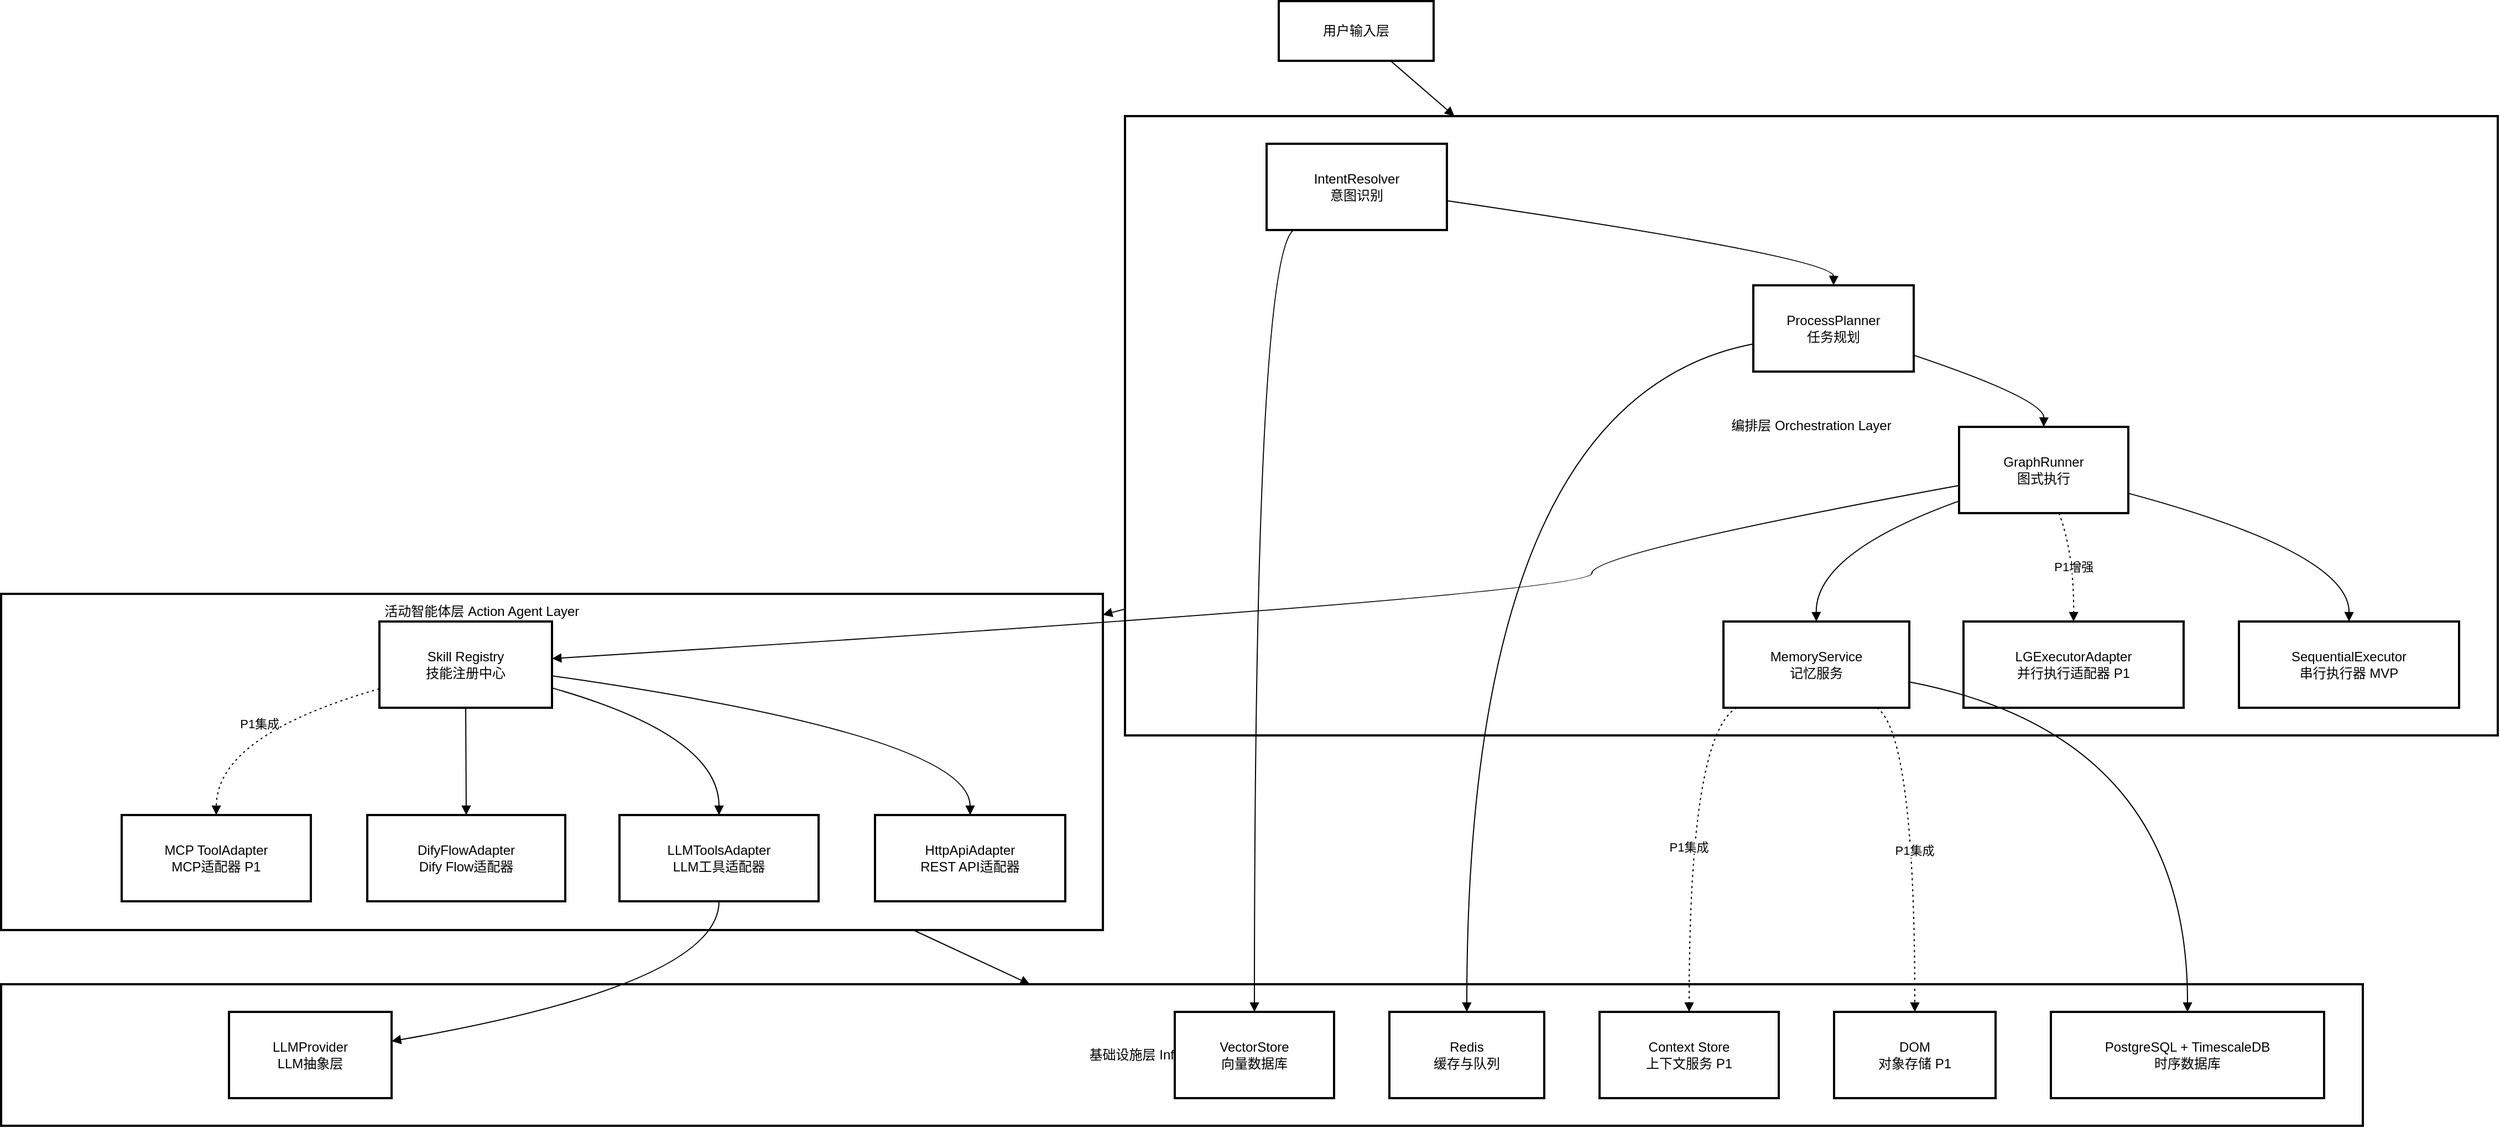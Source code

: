 <mxfile version="28.2.8">
  <diagram name="第 1 页" id="RDPjV7RzLFjvYgt8xuUl">
    <mxGraphModel dx="1018" dy="571" grid="1" gridSize="10" guides="1" tooltips="1" connect="1" arrows="1" fold="1" page="1" pageScale="1" pageWidth="827" pageHeight="1169" math="0" shadow="0">
      <root>
        <mxCell id="0" />
        <mxCell id="1" parent="0" />
        <mxCell id="iDyfKpxhhlPruMdD3ENq-1" value="基础设施层 Infrastructure Layer" style="whiteSpace=wrap;strokeWidth=2;" vertex="1" parent="1">
          <mxGeometry x="20" y="909" width="2135" height="128" as="geometry" />
        </mxCell>
        <mxCell id="iDyfKpxhhlPruMdD3ENq-2" value="活动智能体层 Action Agent Layer                                      &#xa;&#xa;&#xa;&#xa;&#xa;&#xa;&#xa;&#xa;&#xa;&#xa;&#xa;&#xa;&#xa;&#xa;&#xa;&#xa;&#xa;&#xa;&#xa;" style="whiteSpace=wrap;strokeWidth=2;" vertex="1" parent="1">
          <mxGeometry x="20" y="556" width="996" height="304" as="geometry" />
        </mxCell>
        <mxCell id="iDyfKpxhhlPruMdD3ENq-3" value="编排层 Orchestration Layer" style="whiteSpace=wrap;strokeWidth=2;" vertex="1" parent="1">
          <mxGeometry x="1036" y="124" width="1241" height="560" as="geometry" />
        </mxCell>
        <mxCell id="iDyfKpxhhlPruMdD3ENq-4" value="用户输入层" style="whiteSpace=wrap;strokeWidth=2;" vertex="1" parent="1">
          <mxGeometry x="1175" y="20" width="140" height="54" as="geometry" />
        </mxCell>
        <mxCell id="iDyfKpxhhlPruMdD3ENq-5" value="IntentResolver&#xa;意图识别" style="whiteSpace=wrap;strokeWidth=2;" vertex="1" parent="1">
          <mxGeometry x="1164" y="149" width="163" height="78" as="geometry" />
        </mxCell>
        <mxCell id="iDyfKpxhhlPruMdD3ENq-6" value="ProcessPlanner&#xa;任务规划" style="whiteSpace=wrap;strokeWidth=2;" vertex="1" parent="1">
          <mxGeometry x="1604" y="277" width="145" height="78" as="geometry" />
        </mxCell>
        <mxCell id="iDyfKpxhhlPruMdD3ENq-7" value="GraphRunner&#xa;图式执行" style="whiteSpace=wrap;strokeWidth=2;" vertex="1" parent="1">
          <mxGeometry x="1790" y="405" width="153" height="78" as="geometry" />
        </mxCell>
        <mxCell id="iDyfKpxhhlPruMdD3ENq-8" value="MemoryService&#xa;记忆服务" style="whiteSpace=wrap;strokeWidth=2;" vertex="1" parent="1">
          <mxGeometry x="1577" y="581" width="168" height="78" as="geometry" />
        </mxCell>
        <mxCell id="iDyfKpxhhlPruMdD3ENq-9" value="SequentialExecutor&#xa;串行执行器 MVP" style="whiteSpace=wrap;strokeWidth=2;" vertex="1" parent="1">
          <mxGeometry x="2043" y="581" width="199" height="78" as="geometry" />
        </mxCell>
        <mxCell id="iDyfKpxhhlPruMdD3ENq-10" value="LGExecutorAdapter&#xa;并行执行适配器 P1" style="whiteSpace=wrap;strokeWidth=2;" vertex="1" parent="1">
          <mxGeometry x="1794" y="581" width="199" height="78" as="geometry" />
        </mxCell>
        <mxCell id="iDyfKpxhhlPruMdD3ENq-11" value="Skill Registry&#xa;技能注册中心" style="whiteSpace=wrap;strokeWidth=2;" vertex="1" parent="1">
          <mxGeometry x="362" y="581" width="156" height="78" as="geometry" />
        </mxCell>
        <mxCell id="iDyfKpxhhlPruMdD3ENq-12" value="HttpApiAdapter&#xa;REST API适配器" style="whiteSpace=wrap;strokeWidth=2;" vertex="1" parent="1">
          <mxGeometry x="810" y="756" width="172" height="78" as="geometry" />
        </mxCell>
        <mxCell id="iDyfKpxhhlPruMdD3ENq-13" value="LLMToolsAdapter&#xa;LLM工具适配器" style="whiteSpace=wrap;strokeWidth=2;" vertex="1" parent="1">
          <mxGeometry x="579" y="756" width="180" height="78" as="geometry" />
        </mxCell>
        <mxCell id="iDyfKpxhhlPruMdD3ENq-14" value="DifyFlowAdapter&#xa;Dify Flow适配器" style="whiteSpace=wrap;strokeWidth=2;" vertex="1" parent="1">
          <mxGeometry x="351" y="756" width="179" height="78" as="geometry" />
        </mxCell>
        <mxCell id="iDyfKpxhhlPruMdD3ENq-15" value="MCP ToolAdapter&#xa;MCP适配器 P1" style="whiteSpace=wrap;strokeWidth=2;" vertex="1" parent="1">
          <mxGeometry x="129" y="756" width="171" height="78" as="geometry" />
        </mxCell>
        <mxCell id="iDyfKpxhhlPruMdD3ENq-16" value="LLMProvider&#xa;LLM抽象层" style="whiteSpace=wrap;strokeWidth=2;" vertex="1" parent="1">
          <mxGeometry x="226" y="934" width="147" height="78" as="geometry" />
        </mxCell>
        <mxCell id="iDyfKpxhhlPruMdD3ENq-17" value="VectorStore&#xa;向量数据库" style="whiteSpace=wrap;strokeWidth=2;" vertex="1" parent="1">
          <mxGeometry x="1081" y="934" width="144" height="78" as="geometry" />
        </mxCell>
        <mxCell id="iDyfKpxhhlPruMdD3ENq-18" value="PostgreSQL + TimescaleDB&#xa;时序数据库" style="whiteSpace=wrap;strokeWidth=2;" vertex="1" parent="1">
          <mxGeometry x="1873" y="934" width="247" height="78" as="geometry" />
        </mxCell>
        <mxCell id="iDyfKpxhhlPruMdD3ENq-19" value="Redis&#xa;缓存与队列" style="whiteSpace=wrap;strokeWidth=2;" vertex="1" parent="1">
          <mxGeometry x="1275" y="934" width="140" height="78" as="geometry" />
        </mxCell>
        <mxCell id="iDyfKpxhhlPruMdD3ENq-20" value="DOM&#xa;对象存储 P1" style="whiteSpace=wrap;strokeWidth=2;" vertex="1" parent="1">
          <mxGeometry x="1677" y="934" width="146" height="78" as="geometry" />
        </mxCell>
        <mxCell id="iDyfKpxhhlPruMdD3ENq-21" value="Context Store&#xa;上下文服务 P1" style="whiteSpace=wrap;strokeWidth=2;" vertex="1" parent="1">
          <mxGeometry x="1465" y="934" width="162" height="78" as="geometry" />
        </mxCell>
        <mxCell id="iDyfKpxhhlPruMdD3ENq-22" value="" style="curved=1;startArrow=none;endArrow=block;exitX=1;exitY=0.66;entryX=0.5;entryY=0;rounded=0;" edge="1" parent="1" source="iDyfKpxhhlPruMdD3ENq-5" target="iDyfKpxhhlPruMdD3ENq-6">
          <mxGeometry relative="1" as="geometry">
            <Array as="points">
              <mxPoint x="1677" y="252" />
            </Array>
          </mxGeometry>
        </mxCell>
        <mxCell id="iDyfKpxhhlPruMdD3ENq-23" value="" style="curved=1;startArrow=none;endArrow=block;exitX=1;exitY=0.81;entryX=0.5;entryY=0;rounded=0;" edge="1" parent="1" source="iDyfKpxhhlPruMdD3ENq-6" target="iDyfKpxhhlPruMdD3ENq-7">
          <mxGeometry relative="1" as="geometry">
            <Array as="points">
              <mxPoint x="1867" y="380" />
            </Array>
          </mxGeometry>
        </mxCell>
        <mxCell id="iDyfKpxhhlPruMdD3ENq-24" value="" style="curved=1;startArrow=none;endArrow=block;exitX=1;exitY=0.77;entryX=0.5;entryY=-0.01;rounded=0;" edge="1" parent="1" source="iDyfKpxhhlPruMdD3ENq-7" target="iDyfKpxhhlPruMdD3ENq-9">
          <mxGeometry relative="1" as="geometry">
            <Array as="points">
              <mxPoint x="2143" y="519" />
            </Array>
          </mxGeometry>
        </mxCell>
        <mxCell id="iDyfKpxhhlPruMdD3ENq-25" value="P1增强" style="curved=1;dashed=1;dashPattern=2 3;startArrow=none;endArrow=block;exitX=0.59;exitY=1;entryX=0.5;entryY=-0.01;rounded=0;" edge="1" parent="1" source="iDyfKpxhhlPruMdD3ENq-7" target="iDyfKpxhhlPruMdD3ENq-10">
          <mxGeometry relative="1" as="geometry">
            <Array as="points">
              <mxPoint x="1894" y="519" />
            </Array>
          </mxGeometry>
        </mxCell>
        <mxCell id="iDyfKpxhhlPruMdD3ENq-26" value="" style="curved=1;startArrow=none;endArrow=block;exitX=0;exitY=0.86;entryX=0.5;entryY=-0.01;rounded=0;" edge="1" parent="1" source="iDyfKpxhhlPruMdD3ENq-7" target="iDyfKpxhhlPruMdD3ENq-8">
          <mxGeometry relative="1" as="geometry">
            <Array as="points">
              <mxPoint x="1660" y="519" />
            </Array>
          </mxGeometry>
        </mxCell>
        <mxCell id="iDyfKpxhhlPruMdD3ENq-27" value="" style="curved=1;startArrow=none;endArrow=block;exitX=0;exitY=0.68;entryX=1;entryY=0.43;rounded=0;" edge="1" parent="1" source="iDyfKpxhhlPruMdD3ENq-7" target="iDyfKpxhhlPruMdD3ENq-11">
          <mxGeometry relative="1" as="geometry">
            <Array as="points">
              <mxPoint x="1458" y="519" />
              <mxPoint x="1458" y="556" />
            </Array>
          </mxGeometry>
        </mxCell>
        <mxCell id="iDyfKpxhhlPruMdD3ENq-28" value="" style="curved=1;startArrow=none;endArrow=block;exitX=1;exitY=0.63;entryX=0.5;entryY=0;rounded=0;" edge="1" parent="1" source="iDyfKpxhhlPruMdD3ENq-11" target="iDyfKpxhhlPruMdD3ENq-12">
          <mxGeometry relative="1" as="geometry">
            <Array as="points">
              <mxPoint x="896" y="684" />
            </Array>
          </mxGeometry>
        </mxCell>
        <mxCell id="iDyfKpxhhlPruMdD3ENq-29" value="" style="curved=1;startArrow=none;endArrow=block;exitX=1;exitY=0.77;entryX=0.5;entryY=0;rounded=0;" edge="1" parent="1" source="iDyfKpxhhlPruMdD3ENq-11" target="iDyfKpxhhlPruMdD3ENq-13">
          <mxGeometry relative="1" as="geometry">
            <Array as="points">
              <mxPoint x="669" y="684" />
            </Array>
          </mxGeometry>
        </mxCell>
        <mxCell id="iDyfKpxhhlPruMdD3ENq-30" value="" style="curved=1;startArrow=none;endArrow=block;exitX=0.5;exitY=0.99;entryX=0.5;entryY=0;rounded=0;" edge="1" parent="1" source="iDyfKpxhhlPruMdD3ENq-11" target="iDyfKpxhhlPruMdD3ENq-14">
          <mxGeometry relative="1" as="geometry">
            <Array as="points" />
          </mxGeometry>
        </mxCell>
        <mxCell id="iDyfKpxhhlPruMdD3ENq-31" value="P1集成" style="curved=1;dashed=1;dashPattern=2 3;startArrow=none;endArrow=block;exitX=0;exitY=0.78;entryX=0.5;entryY=0;rounded=0;" edge="1" parent="1" source="iDyfKpxhhlPruMdD3ENq-11" target="iDyfKpxhhlPruMdD3ENq-15">
          <mxGeometry relative="1" as="geometry">
            <Array as="points">
              <mxPoint x="215" y="684" />
            </Array>
          </mxGeometry>
        </mxCell>
        <mxCell id="iDyfKpxhhlPruMdD3ENq-32" value="" style="curved=1;startArrow=none;endArrow=block;exitX=0.15;exitY=1;entryX=0.5;entryY=0;rounded=0;" edge="1" parent="1" source="iDyfKpxhhlPruMdD3ENq-5" target="iDyfKpxhhlPruMdD3ENq-17">
          <mxGeometry relative="1" as="geometry">
            <Array as="points">
              <mxPoint x="1153" y="252" />
            </Array>
          </mxGeometry>
        </mxCell>
        <mxCell id="iDyfKpxhhlPruMdD3ENq-33" value="" style="curved=1;startArrow=none;endArrow=block;exitX=0;exitY=0.68;entryX=0.5;entryY=0;rounded=0;" edge="1" parent="1" source="iDyfKpxhhlPruMdD3ENq-6" target="iDyfKpxhhlPruMdD3ENq-19">
          <mxGeometry relative="1" as="geometry">
            <Array as="points">
              <mxPoint x="1345" y="380" />
            </Array>
          </mxGeometry>
        </mxCell>
        <mxCell id="iDyfKpxhhlPruMdD3ENq-34" value="" style="curved=1;startArrow=none;endArrow=block;exitX=1;exitY=0.7;entryX=0.5;entryY=0;rounded=0;" edge="1" parent="1" source="iDyfKpxhhlPruMdD3ENq-8" target="iDyfKpxhhlPruMdD3ENq-18">
          <mxGeometry relative="1" as="geometry">
            <Array as="points">
              <mxPoint x="1997" y="684" />
            </Array>
          </mxGeometry>
        </mxCell>
        <mxCell id="iDyfKpxhhlPruMdD3ENq-35" value="P1集成" style="curved=1;dashed=1;dashPattern=2 3;startArrow=none;endArrow=block;exitX=0.82;exitY=0.99;entryX=0.5;entryY=0;rounded=0;" edge="1" parent="1" source="iDyfKpxhhlPruMdD3ENq-8" target="iDyfKpxhhlPruMdD3ENq-20">
          <mxGeometry relative="1" as="geometry">
            <Array as="points">
              <mxPoint x="1750" y="684" />
            </Array>
          </mxGeometry>
        </mxCell>
        <mxCell id="iDyfKpxhhlPruMdD3ENq-36" value="P1集成" style="curved=1;dashed=1;dashPattern=2 3;startArrow=none;endArrow=block;exitX=0.08;exitY=0.99;entryX=0.5;entryY=0;rounded=0;" edge="1" parent="1" source="iDyfKpxhhlPruMdD3ENq-8" target="iDyfKpxhhlPruMdD3ENq-21">
          <mxGeometry relative="1" as="geometry">
            <Array as="points">
              <mxPoint x="1546" y="684" />
            </Array>
          </mxGeometry>
        </mxCell>
        <mxCell id="iDyfKpxhhlPruMdD3ENq-37" value="" style="curved=1;startArrow=none;endArrow=block;exitX=0.5;exitY=1;entryX=1;entryY=0.34;rounded=0;" edge="1" parent="1" source="iDyfKpxhhlPruMdD3ENq-13" target="iDyfKpxhhlPruMdD3ENq-16">
          <mxGeometry relative="1" as="geometry">
            <Array as="points">
              <mxPoint x="669" y="909" />
            </Array>
          </mxGeometry>
        </mxCell>
        <mxCell id="iDyfKpxhhlPruMdD3ENq-38" value="" style="curved=1;startArrow=none;endArrow=block;rounded=0;" edge="1" parent="1" source="iDyfKpxhhlPruMdD3ENq-4" target="iDyfKpxhhlPruMdD3ENq-3">
          <mxGeometry relative="1" as="geometry">
            <Array as="points" />
          </mxGeometry>
        </mxCell>
        <mxCell id="iDyfKpxhhlPruMdD3ENq-39" value="" style="curved=1;startArrow=none;endArrow=block;rounded=0;" edge="1" parent="1" source="iDyfKpxhhlPruMdD3ENq-3" target="iDyfKpxhhlPruMdD3ENq-2">
          <mxGeometry relative="1" as="geometry">
            <Array as="points" />
          </mxGeometry>
        </mxCell>
        <mxCell id="iDyfKpxhhlPruMdD3ENq-40" value="" style="curved=1;startArrow=none;endArrow=block;rounded=0;" edge="1" parent="1" source="iDyfKpxhhlPruMdD3ENq-2" target="iDyfKpxhhlPruMdD3ENq-1">
          <mxGeometry relative="1" as="geometry">
            <Array as="points" />
          </mxGeometry>
        </mxCell>
      </root>
    </mxGraphModel>
  </diagram>
</mxfile>
